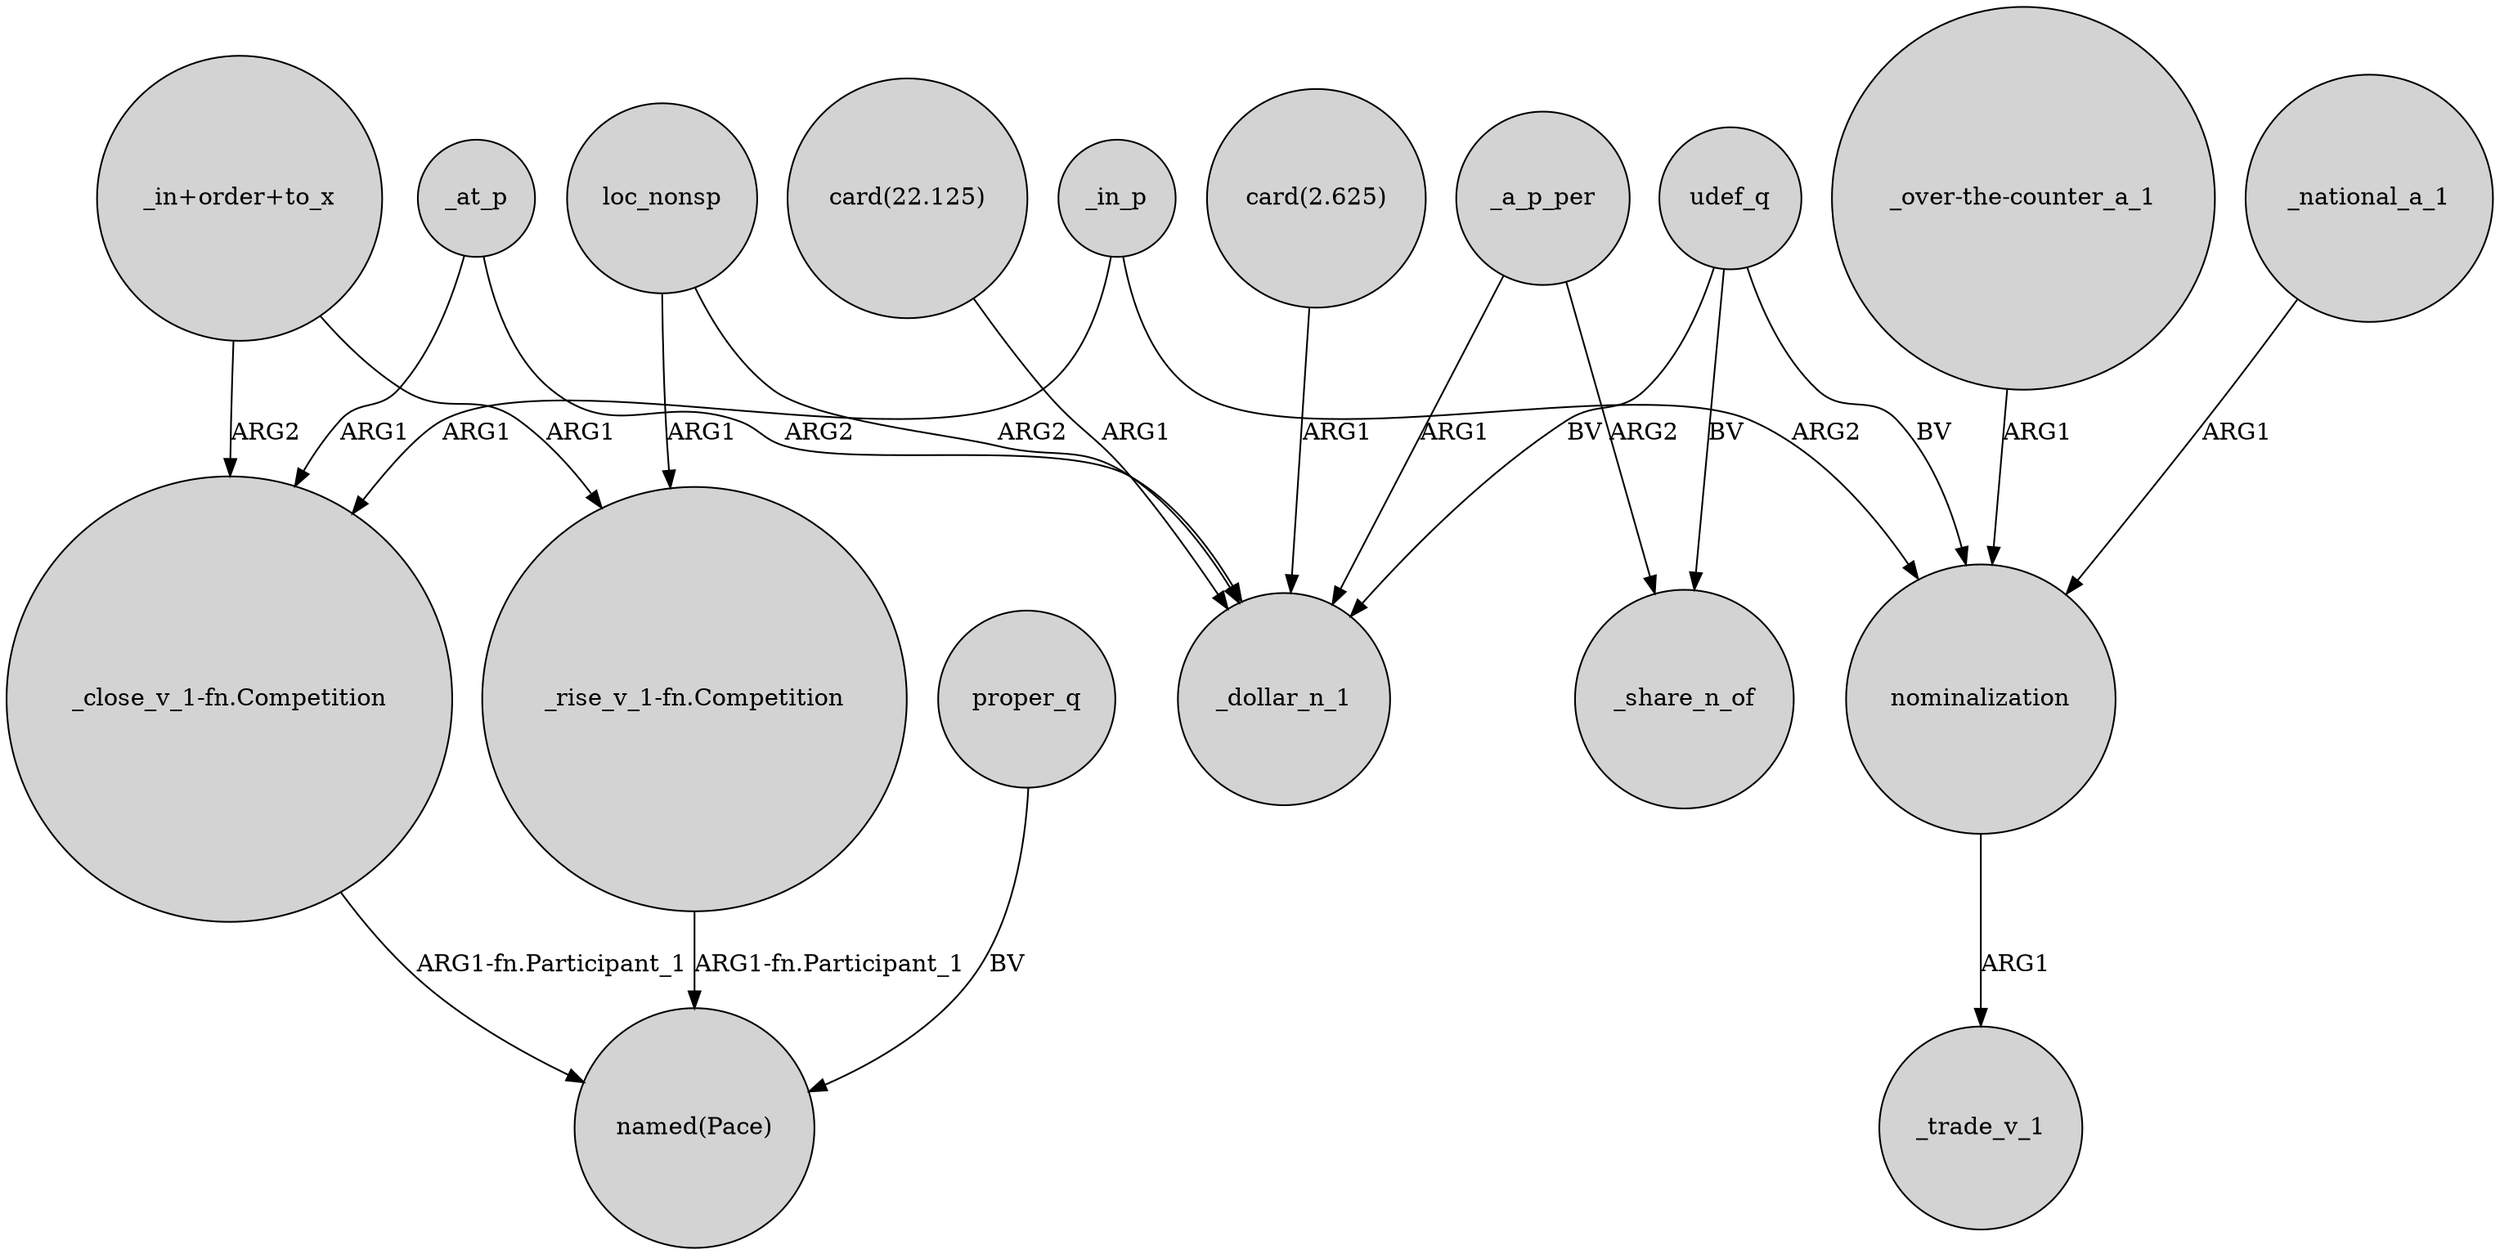 digraph {
	node [shape=circle style=filled]
	"card(22.125)" -> _dollar_n_1 [label=ARG1]
	loc_nonsp -> "_rise_v_1-fn.Competition" [label=ARG1]
	loc_nonsp -> _dollar_n_1 [label=ARG2]
	_at_p -> "_close_v_1-fn.Competition" [label=ARG1]
	"_in+order+to_x" -> "_rise_v_1-fn.Competition" [label=ARG1]
	"_over-the-counter_a_1" -> nominalization [label=ARG1]
	"card(2.625)" -> _dollar_n_1 [label=ARG1]
	udef_q -> nominalization [label=BV]
	proper_q -> "named(Pace)" [label=BV]
	"_rise_v_1-fn.Competition" -> "named(Pace)" [label="ARG1-fn.Participant_1"]
	"_close_v_1-fn.Competition" -> "named(Pace)" [label="ARG1-fn.Participant_1"]
	_at_p -> _dollar_n_1 [label=ARG2]
	_a_p_per -> _share_n_of [label=ARG2]
	udef_q -> _share_n_of [label=BV]
	udef_q -> _dollar_n_1 [label=BV]
	_a_p_per -> _dollar_n_1 [label=ARG1]
	"_in+order+to_x" -> "_close_v_1-fn.Competition" [label=ARG2]
	_in_p -> nominalization [label=ARG2]
	_national_a_1 -> nominalization [label=ARG1]
	_in_p -> "_close_v_1-fn.Competition" [label=ARG1]
	nominalization -> _trade_v_1 [label=ARG1]
}
